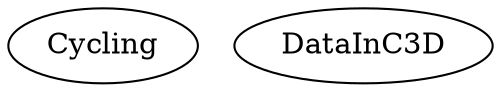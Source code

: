 /* Created by mdot for Matlab */
digraph m2html {

  Cycling [URL="Cycling.html"];
  DataInC3D [URL="DataInC3D.html"];
}